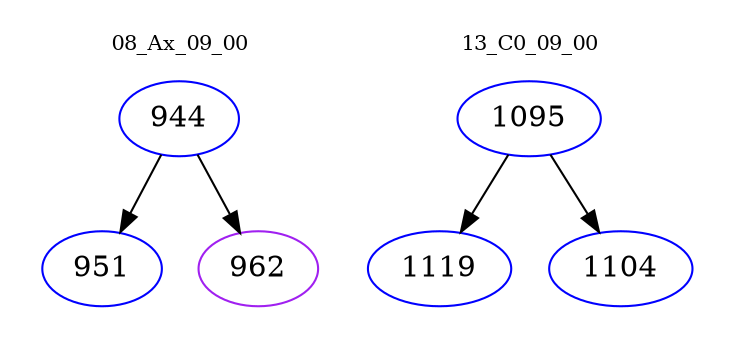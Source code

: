 digraph{
subgraph cluster_0 {
color = white
label = "08_Ax_09_00";
fontsize=10;
T0_944 [label="944", color="blue"]
T0_944 -> T0_951 [color="black"]
T0_951 [label="951", color="blue"]
T0_944 -> T0_962 [color="black"]
T0_962 [label="962", color="purple"]
}
subgraph cluster_1 {
color = white
label = "13_C0_09_00";
fontsize=10;
T1_1095 [label="1095", color="blue"]
T1_1095 -> T1_1119 [color="black"]
T1_1119 [label="1119", color="blue"]
T1_1095 -> T1_1104 [color="black"]
T1_1104 [label="1104", color="blue"]
}
}

